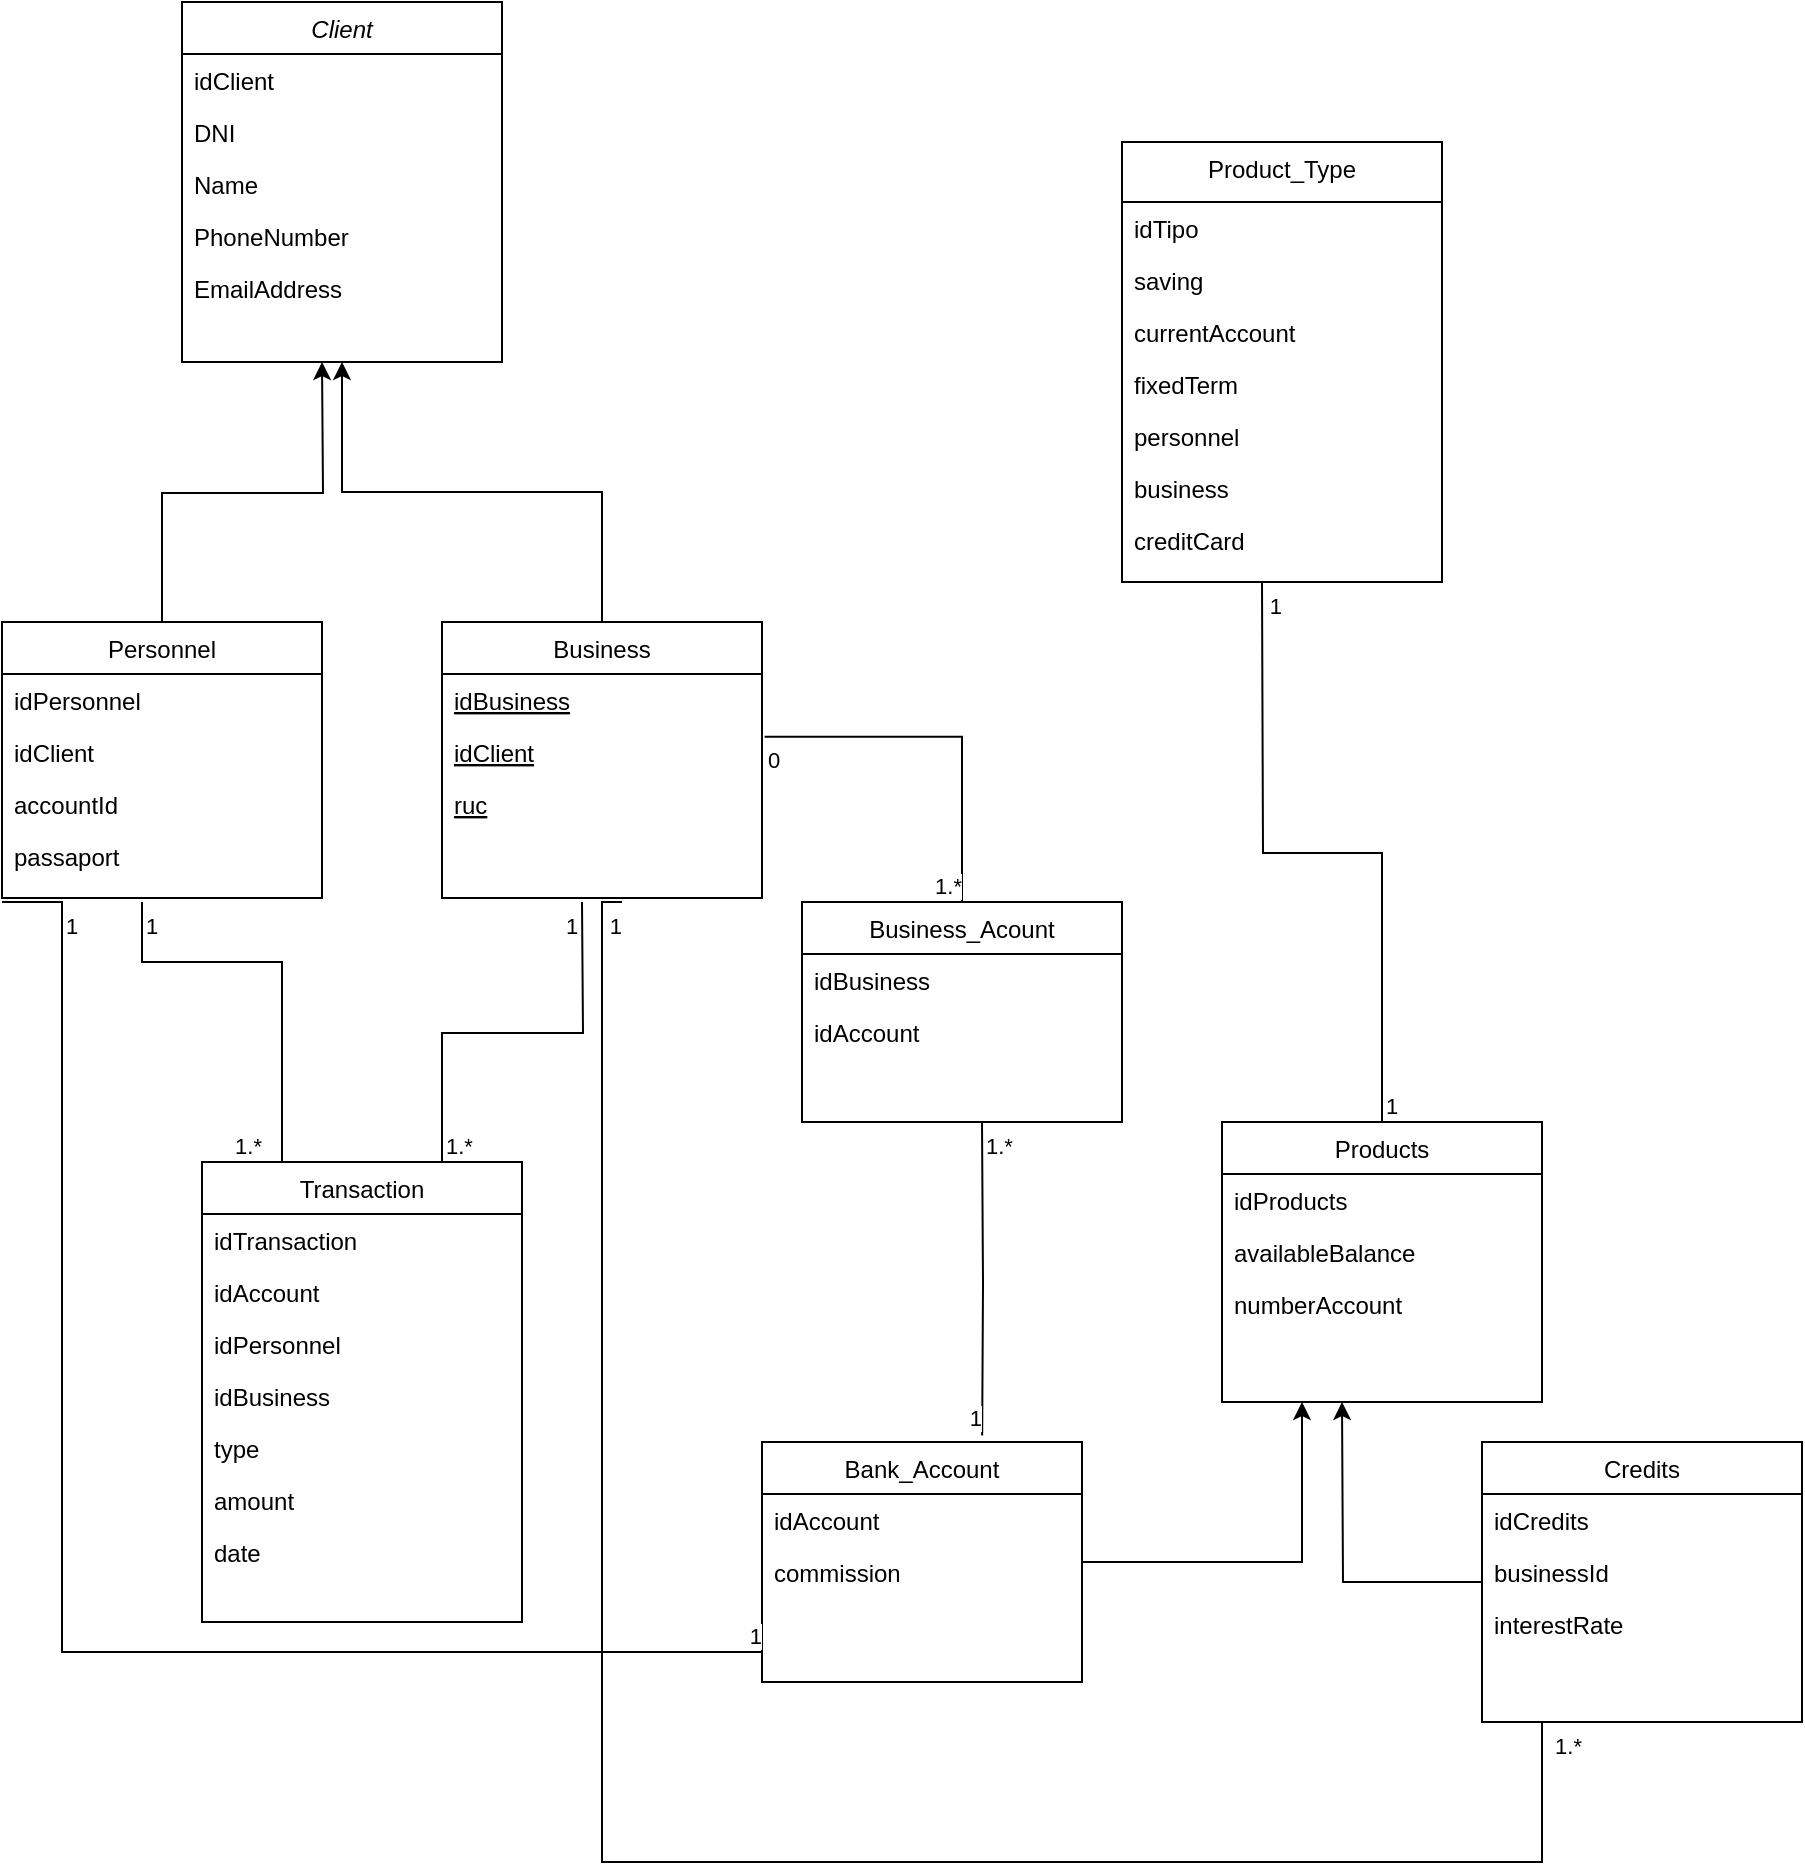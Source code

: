 <mxfile version="20.0.4" type="device"><diagram id="C5RBs43oDa-KdzZeNtuy" name="Page-1"><mxGraphModel dx="509" dy="569" grid="1" gridSize="10" guides="1" tooltips="1" connect="1" arrows="1" fold="1" page="1" pageScale="1" pageWidth="827" pageHeight="1169" math="0" shadow="0"><root><mxCell id="WIyWlLk6GJQsqaUBKTNV-0"/><mxCell id="WIyWlLk6GJQsqaUBKTNV-1" parent="WIyWlLk6GJQsqaUBKTNV-0"/><mxCell id="zkfFHV4jXpPFQw0GAbJ--0" value="Client" style="swimlane;fontStyle=2;align=center;verticalAlign=top;childLayout=stackLayout;horizontal=1;startSize=26;horizontalStack=0;resizeParent=1;resizeLast=0;collapsible=1;marginBottom=0;rounded=0;shadow=0;strokeWidth=1;" parent="WIyWlLk6GJQsqaUBKTNV-1" vertex="1"><mxGeometry x="100" y="90" width="160" height="180" as="geometry"><mxRectangle x="230" y="140" width="160" height="26" as="alternateBounds"/></mxGeometry></mxCell><mxCell id="aUrNguy4Z_4V5JB6UmfQ-0" value="idClient" style="text;align=left;verticalAlign=top;spacingLeft=4;spacingRight=4;overflow=hidden;rotatable=0;points=[[0,0.5],[1,0.5]];portConstraint=eastwest;" parent="zkfFHV4jXpPFQw0GAbJ--0" vertex="1"><mxGeometry y="26" width="160" height="26" as="geometry"/></mxCell><mxCell id="aUrNguy4Z_4V5JB6UmfQ-2" value="DNI" style="text;align=left;verticalAlign=top;spacingLeft=4;spacingRight=4;overflow=hidden;rotatable=0;points=[[0,0.5],[1,0.5]];portConstraint=eastwest;" parent="zkfFHV4jXpPFQw0GAbJ--0" vertex="1"><mxGeometry y="52" width="160" height="26" as="geometry"/></mxCell><mxCell id="zkfFHV4jXpPFQw0GAbJ--1" value="Name" style="text;align=left;verticalAlign=top;spacingLeft=4;spacingRight=4;overflow=hidden;rotatable=0;points=[[0,0.5],[1,0.5]];portConstraint=eastwest;" parent="zkfFHV4jXpPFQw0GAbJ--0" vertex="1"><mxGeometry y="78" width="160" height="26" as="geometry"/></mxCell><mxCell id="zkfFHV4jXpPFQw0GAbJ--2" value="PhoneNumber" style="text;align=left;verticalAlign=top;spacingLeft=4;spacingRight=4;overflow=hidden;rotatable=0;points=[[0,0.5],[1,0.5]];portConstraint=eastwest;rounded=0;shadow=0;html=0;" parent="zkfFHV4jXpPFQw0GAbJ--0" vertex="1"><mxGeometry y="104" width="160" height="26" as="geometry"/></mxCell><mxCell id="zkfFHV4jXpPFQw0GAbJ--3" value="EmailAddress" style="text;align=left;verticalAlign=top;spacingLeft=4;spacingRight=4;overflow=hidden;rotatable=0;points=[[0,0.5],[1,0.5]];portConstraint=eastwest;rounded=0;shadow=0;html=0;" parent="zkfFHV4jXpPFQw0GAbJ--0" vertex="1"><mxGeometry y="130" width="160" height="26" as="geometry"/></mxCell><mxCell id="aUrNguy4Z_4V5JB6UmfQ-35" style="edgeStyle=orthogonalEdgeStyle;rounded=0;orthogonalLoop=1;jettySize=auto;html=1;" parent="WIyWlLk6GJQsqaUBKTNV-1" source="zkfFHV4jXpPFQw0GAbJ--6" edge="1"><mxGeometry relative="1" as="geometry"><mxPoint x="170" y="270" as="targetPoint"/></mxGeometry></mxCell><mxCell id="zkfFHV4jXpPFQw0GAbJ--6" value="Personnel" style="swimlane;fontStyle=0;align=center;verticalAlign=top;childLayout=stackLayout;horizontal=1;startSize=26;horizontalStack=0;resizeParent=1;resizeLast=0;collapsible=1;marginBottom=0;rounded=0;shadow=0;strokeWidth=1;" parent="WIyWlLk6GJQsqaUBKTNV-1" vertex="1"><mxGeometry x="10" y="400" width="160" height="138" as="geometry"><mxRectangle x="130" y="380" width="160" height="26" as="alternateBounds"/></mxGeometry></mxCell><mxCell id="aUrNguy4Z_4V5JB6UmfQ-12" value="idPersonnel" style="text;align=left;verticalAlign=top;spacingLeft=4;spacingRight=4;overflow=hidden;rotatable=0;points=[[0,0.5],[1,0.5]];portConstraint=eastwest;" parent="zkfFHV4jXpPFQw0GAbJ--6" vertex="1"><mxGeometry y="26" width="160" height="26" as="geometry"/></mxCell><mxCell id="aUrNguy4Z_4V5JB6UmfQ-33" value="idClient" style="text;align=left;verticalAlign=top;spacingLeft=4;spacingRight=4;overflow=hidden;rotatable=0;points=[[0,0.5],[1,0.5]];portConstraint=eastwest;" parent="zkfFHV4jXpPFQw0GAbJ--6" vertex="1"><mxGeometry y="52" width="160" height="26" as="geometry"/></mxCell><mxCell id="aUrNguy4Z_4V5JB6UmfQ-11" value="accountId" style="text;align=left;verticalAlign=top;spacingLeft=4;spacingRight=4;overflow=hidden;rotatable=0;points=[[0,0.5],[1,0.5]];portConstraint=eastwest;" parent="zkfFHV4jXpPFQw0GAbJ--6" vertex="1"><mxGeometry y="78" width="160" height="26" as="geometry"/></mxCell><mxCell id="BaSmcpL8wD6TAVIYgRbx-1" value="passaport" style="text;align=left;verticalAlign=top;spacingLeft=4;spacingRight=4;overflow=hidden;rotatable=0;points=[[0,0.5],[1,0.5]];portConstraint=eastwest;" vertex="1" parent="zkfFHV4jXpPFQw0GAbJ--6"><mxGeometry y="104" width="160" height="26" as="geometry"/></mxCell><mxCell id="aUrNguy4Z_4V5JB6UmfQ-87" style="edgeStyle=orthogonalEdgeStyle;rounded=0;orthogonalLoop=1;jettySize=auto;html=1;entryX=0.25;entryY=1;entryDx=0;entryDy=0;" parent="WIyWlLk6GJQsqaUBKTNV-1" source="zkfFHV4jXpPFQw0GAbJ--13" target="aUrNguy4Z_4V5JB6UmfQ-27" edge="1"><mxGeometry relative="1" as="geometry"/></mxCell><mxCell id="zkfFHV4jXpPFQw0GAbJ--13" value="Bank_Account" style="swimlane;fontStyle=0;align=center;verticalAlign=top;childLayout=stackLayout;horizontal=1;startSize=26;horizontalStack=0;resizeParent=1;resizeLast=0;collapsible=1;marginBottom=0;rounded=0;shadow=0;strokeWidth=1;" parent="WIyWlLk6GJQsqaUBKTNV-1" vertex="1"><mxGeometry x="390" y="810" width="160" height="120" as="geometry"><mxRectangle x="340" y="380" width="170" height="26" as="alternateBounds"/></mxGeometry></mxCell><mxCell id="zkfFHV4jXpPFQw0GAbJ--14" value="idAccount" style="text;align=left;verticalAlign=top;spacingLeft=4;spacingRight=4;overflow=hidden;rotatable=0;points=[[0,0.5],[1,0.5]];portConstraint=eastwest;" parent="zkfFHV4jXpPFQw0GAbJ--13" vertex="1"><mxGeometry y="26" width="160" height="26" as="geometry"/></mxCell><mxCell id="aUrNguy4Z_4V5JB6UmfQ-91" value="commission" style="text;align=left;verticalAlign=top;spacingLeft=4;spacingRight=4;overflow=hidden;rotatable=0;points=[[0,0.5],[1,0.5]];portConstraint=eastwest;" parent="zkfFHV4jXpPFQw0GAbJ--13" vertex="1"><mxGeometry y="52" width="160" height="26" as="geometry"/></mxCell><mxCell id="zkfFHV4jXpPFQw0GAbJ--17" value="Product_Type" style="swimlane;fontStyle=0;align=center;verticalAlign=top;childLayout=stackLayout;horizontal=1;startSize=30;horizontalStack=0;resizeParent=1;resizeLast=0;collapsible=1;marginBottom=0;rounded=0;shadow=0;strokeWidth=1;" parent="WIyWlLk6GJQsqaUBKTNV-1" vertex="1"><mxGeometry x="570" y="160" width="160" height="220" as="geometry"><mxRectangle x="550" y="140" width="160" height="26" as="alternateBounds"/></mxGeometry></mxCell><mxCell id="zkfFHV4jXpPFQw0GAbJ--18" value="idTipo" style="text;align=left;verticalAlign=top;spacingLeft=4;spacingRight=4;overflow=hidden;rotatable=0;points=[[0,0.5],[1,0.5]];portConstraint=eastwest;" parent="zkfFHV4jXpPFQw0GAbJ--17" vertex="1"><mxGeometry y="30" width="160" height="26" as="geometry"/></mxCell><mxCell id="zkfFHV4jXpPFQw0GAbJ--19" value="saving" style="text;align=left;verticalAlign=top;spacingLeft=4;spacingRight=4;overflow=hidden;rotatable=0;points=[[0,0.5],[1,0.5]];portConstraint=eastwest;rounded=0;shadow=0;html=0;" parent="zkfFHV4jXpPFQw0GAbJ--17" vertex="1"><mxGeometry y="56" width="160" height="26" as="geometry"/></mxCell><mxCell id="zkfFHV4jXpPFQw0GAbJ--20" value="currentAccount" style="text;align=left;verticalAlign=top;spacingLeft=4;spacingRight=4;overflow=hidden;rotatable=0;points=[[0,0.5],[1,0.5]];portConstraint=eastwest;rounded=0;shadow=0;html=0;" parent="zkfFHV4jXpPFQw0GAbJ--17" vertex="1"><mxGeometry y="82" width="160" height="26" as="geometry"/></mxCell><mxCell id="zkfFHV4jXpPFQw0GAbJ--21" value="fixedTerm" style="text;align=left;verticalAlign=top;spacingLeft=4;spacingRight=4;overflow=hidden;rotatable=0;points=[[0,0.5],[1,0.5]];portConstraint=eastwest;rounded=0;shadow=0;html=0;" parent="zkfFHV4jXpPFQw0GAbJ--17" vertex="1"><mxGeometry y="108" width="160" height="26" as="geometry"/></mxCell><mxCell id="zkfFHV4jXpPFQw0GAbJ--22" value="personnel" style="text;align=left;verticalAlign=top;spacingLeft=4;spacingRight=4;overflow=hidden;rotatable=0;points=[[0,0.5],[1,0.5]];portConstraint=eastwest;rounded=0;shadow=0;html=0;" parent="zkfFHV4jXpPFQw0GAbJ--17" vertex="1"><mxGeometry y="134" width="160" height="26" as="geometry"/></mxCell><mxCell id="aUrNguy4Z_4V5JB6UmfQ-94" value="business" style="text;align=left;verticalAlign=top;spacingLeft=4;spacingRight=4;overflow=hidden;rotatable=0;points=[[0,0.5],[1,0.5]];portConstraint=eastwest;rounded=0;shadow=0;html=0;" parent="zkfFHV4jXpPFQw0GAbJ--17" vertex="1"><mxGeometry y="160" width="160" height="26" as="geometry"/></mxCell><mxCell id="aUrNguy4Z_4V5JB6UmfQ-93" value="creditCard" style="text;align=left;verticalAlign=top;spacingLeft=4;spacingRight=4;overflow=hidden;rotatable=0;points=[[0,0.5],[1,0.5]];portConstraint=eastwest;rounded=0;shadow=0;html=0;" parent="zkfFHV4jXpPFQw0GAbJ--17" vertex="1"><mxGeometry y="186" width="160" height="26" as="geometry"/></mxCell><mxCell id="aUrNguy4Z_4V5JB6UmfQ-88" style="edgeStyle=orthogonalEdgeStyle;rounded=0;orthogonalLoop=1;jettySize=auto;html=1;" parent="WIyWlLk6GJQsqaUBKTNV-1" source="aUrNguy4Z_4V5JB6UmfQ-3" edge="1"><mxGeometry relative="1" as="geometry"><mxPoint x="680" y="790" as="targetPoint"/></mxGeometry></mxCell><mxCell id="aUrNguy4Z_4V5JB6UmfQ-3" value="Credits" style="swimlane;fontStyle=0;align=center;verticalAlign=top;childLayout=stackLayout;horizontal=1;startSize=26;horizontalStack=0;resizeParent=1;resizeLast=0;collapsible=1;marginBottom=0;rounded=0;shadow=0;strokeWidth=1;" parent="WIyWlLk6GJQsqaUBKTNV-1" vertex="1"><mxGeometry x="750" y="810" width="160" height="140" as="geometry"><mxRectangle x="340" y="380" width="170" height="26" as="alternateBounds"/></mxGeometry></mxCell><mxCell id="aUrNguy4Z_4V5JB6UmfQ-4" value="idCredits" style="text;align=left;verticalAlign=top;spacingLeft=4;spacingRight=4;overflow=hidden;rotatable=0;points=[[0,0.5],[1,0.5]];portConstraint=eastwest;" parent="aUrNguy4Z_4V5JB6UmfQ-3" vertex="1"><mxGeometry y="26" width="160" height="26" as="geometry"/></mxCell><mxCell id="aUrNguy4Z_4V5JB6UmfQ-20" value="businessId" style="text;align=left;verticalAlign=top;spacingLeft=4;spacingRight=4;overflow=hidden;rotatable=0;points=[[0,0.5],[1,0.5]];portConstraint=eastwest;" parent="aUrNguy4Z_4V5JB6UmfQ-3" vertex="1"><mxGeometry y="52" width="160" height="26" as="geometry"/></mxCell><mxCell id="BaSmcpL8wD6TAVIYgRbx-0" value="interestRate" style="text;align=left;verticalAlign=top;spacingLeft=4;spacingRight=4;overflow=hidden;rotatable=0;points=[[0,0.5],[1,0.5]];portConstraint=eastwest;" vertex="1" parent="aUrNguy4Z_4V5JB6UmfQ-3"><mxGeometry y="78" width="160" height="26" as="geometry"/></mxCell><mxCell id="aUrNguy4Z_4V5JB6UmfQ-37" style="edgeStyle=orthogonalEdgeStyle;rounded=0;orthogonalLoop=1;jettySize=auto;html=1;entryX=0.5;entryY=1;entryDx=0;entryDy=0;" parent="WIyWlLk6GJQsqaUBKTNV-1" source="aUrNguy4Z_4V5JB6UmfQ-6" target="zkfFHV4jXpPFQw0GAbJ--0" edge="1"><mxGeometry relative="1" as="geometry"/></mxCell><mxCell id="aUrNguy4Z_4V5JB6UmfQ-6" value="Business" style="swimlane;fontStyle=0;align=center;verticalAlign=top;childLayout=stackLayout;horizontal=1;startSize=26;horizontalStack=0;resizeParent=1;resizeLast=0;collapsible=1;marginBottom=0;rounded=0;shadow=0;strokeWidth=1;" parent="WIyWlLk6GJQsqaUBKTNV-1" vertex="1"><mxGeometry x="230" y="400" width="160" height="138" as="geometry"><mxRectangle x="130" y="380" width="160" height="26" as="alternateBounds"/></mxGeometry></mxCell><mxCell id="aUrNguy4Z_4V5JB6UmfQ-13" value="idBusiness" style="text;align=left;verticalAlign=top;spacingLeft=4;spacingRight=4;overflow=hidden;rotatable=0;points=[[0,0.5],[1,0.5]];portConstraint=eastwest;fontStyle=4" parent="aUrNguy4Z_4V5JB6UmfQ-6" vertex="1"><mxGeometry y="26" width="160" height="26" as="geometry"/></mxCell><mxCell id="aUrNguy4Z_4V5JB6UmfQ-34" value="idClient" style="text;align=left;verticalAlign=top;spacingLeft=4;spacingRight=4;overflow=hidden;rotatable=0;points=[[0,0.5],[1,0.5]];portConstraint=eastwest;fontStyle=4" parent="aUrNguy4Z_4V5JB6UmfQ-6" vertex="1"><mxGeometry y="52" width="160" height="26" as="geometry"/></mxCell><mxCell id="aUrNguy4Z_4V5JB6UmfQ-9" value="ruc" style="text;align=left;verticalAlign=top;spacingLeft=4;spacingRight=4;overflow=hidden;rotatable=0;points=[[0,0.5],[1,0.5]];portConstraint=eastwest;fontStyle=4" parent="aUrNguy4Z_4V5JB6UmfQ-6" vertex="1"><mxGeometry y="78" width="160" height="26" as="geometry"/></mxCell><mxCell id="aUrNguy4Z_4V5JB6UmfQ-16" value="Business_Acount" style="swimlane;fontStyle=0;align=center;verticalAlign=top;childLayout=stackLayout;horizontal=1;startSize=26;horizontalStack=0;resizeParent=1;resizeLast=0;collapsible=1;marginBottom=0;rounded=0;shadow=0;strokeWidth=1;" parent="WIyWlLk6GJQsqaUBKTNV-1" vertex="1"><mxGeometry x="410" y="540" width="160" height="110" as="geometry"><mxRectangle x="340" y="380" width="170" height="26" as="alternateBounds"/></mxGeometry></mxCell><mxCell id="aUrNguy4Z_4V5JB6UmfQ-17" value="idBusiness" style="text;align=left;verticalAlign=top;spacingLeft=4;spacingRight=4;overflow=hidden;rotatable=0;points=[[0,0.5],[1,0.5]];portConstraint=eastwest;" parent="aUrNguy4Z_4V5JB6UmfQ-16" vertex="1"><mxGeometry y="26" width="160" height="26" as="geometry"/></mxCell><mxCell id="aUrNguy4Z_4V5JB6UmfQ-21" value="idAccount" style="text;align=left;verticalAlign=top;spacingLeft=4;spacingRight=4;overflow=hidden;rotatable=0;points=[[0,0.5],[1,0.5]];portConstraint=eastwest;" parent="aUrNguy4Z_4V5JB6UmfQ-16" vertex="1"><mxGeometry y="52" width="160" height="26" as="geometry"/></mxCell><mxCell id="aUrNguy4Z_4V5JB6UmfQ-23" value="Transaction" style="swimlane;fontStyle=0;align=center;verticalAlign=top;childLayout=stackLayout;horizontal=1;startSize=26;horizontalStack=0;resizeParent=1;resizeLast=0;collapsible=1;marginBottom=0;rounded=0;shadow=0;strokeWidth=1;" parent="WIyWlLk6GJQsqaUBKTNV-1" vertex="1"><mxGeometry x="110" y="670" width="160" height="230" as="geometry"><mxRectangle x="340" y="380" width="170" height="26" as="alternateBounds"/></mxGeometry></mxCell><mxCell id="aUrNguy4Z_4V5JB6UmfQ-24" value="idTransaction" style="text;align=left;verticalAlign=top;spacingLeft=4;spacingRight=4;overflow=hidden;rotatable=0;points=[[0,0.5],[1,0.5]];portConstraint=eastwest;" parent="aUrNguy4Z_4V5JB6UmfQ-23" vertex="1"><mxGeometry y="26" width="160" height="26" as="geometry"/></mxCell><mxCell id="E4Vu0onIfcyQa69a2CJa-0" value="idAccount" style="text;align=left;verticalAlign=top;spacingLeft=4;spacingRight=4;overflow=hidden;rotatable=0;points=[[0,0.5],[1,0.5]];portConstraint=eastwest;" parent="aUrNguy4Z_4V5JB6UmfQ-23" vertex="1"><mxGeometry y="52" width="160" height="26" as="geometry"/></mxCell><mxCell id="BaSmcpL8wD6TAVIYgRbx-3" value="idPersonnel" style="text;align=left;verticalAlign=top;spacingLeft=4;spacingRight=4;overflow=hidden;rotatable=0;points=[[0,0.5],[1,0.5]];portConstraint=eastwest;" vertex="1" parent="aUrNguy4Z_4V5JB6UmfQ-23"><mxGeometry y="78" width="160" height="26" as="geometry"/></mxCell><mxCell id="BaSmcpL8wD6TAVIYgRbx-2" value="idBusiness" style="text;align=left;verticalAlign=top;spacingLeft=4;spacingRight=4;overflow=hidden;rotatable=0;points=[[0,0.5],[1,0.5]];portConstraint=eastwest;" vertex="1" parent="aUrNguy4Z_4V5JB6UmfQ-23"><mxGeometry y="104" width="160" height="26" as="geometry"/></mxCell><mxCell id="BaSmcpL8wD6TAVIYgRbx-4" value="type" style="text;align=left;verticalAlign=top;spacingLeft=4;spacingRight=4;overflow=hidden;rotatable=0;points=[[0,0.5],[1,0.5]];portConstraint=eastwest;" vertex="1" parent="aUrNguy4Z_4V5JB6UmfQ-23"><mxGeometry y="130" width="160" height="26" as="geometry"/></mxCell><mxCell id="BaSmcpL8wD6TAVIYgRbx-5" value="amount" style="text;align=left;verticalAlign=top;spacingLeft=4;spacingRight=4;overflow=hidden;rotatable=0;points=[[0,0.5],[1,0.5]];portConstraint=eastwest;" vertex="1" parent="aUrNguy4Z_4V5JB6UmfQ-23"><mxGeometry y="156" width="160" height="26" as="geometry"/></mxCell><mxCell id="BaSmcpL8wD6TAVIYgRbx-6" value="date" style="text;align=left;verticalAlign=top;spacingLeft=4;spacingRight=4;overflow=hidden;rotatable=0;points=[[0,0.5],[1,0.5]];portConstraint=eastwest;" vertex="1" parent="aUrNguy4Z_4V5JB6UmfQ-23"><mxGeometry y="182" width="160" height="26" as="geometry"/></mxCell><mxCell id="aUrNguy4Z_4V5JB6UmfQ-27" value="Products" style="swimlane;fontStyle=0;align=center;verticalAlign=top;childLayout=stackLayout;horizontal=1;startSize=26;horizontalStack=0;resizeParent=1;resizeLast=0;collapsible=1;marginBottom=0;rounded=0;shadow=0;strokeWidth=1;" parent="WIyWlLk6GJQsqaUBKTNV-1" vertex="1"><mxGeometry x="620" y="650" width="160" height="140" as="geometry"><mxRectangle x="340" y="380" width="170" height="26" as="alternateBounds"/></mxGeometry></mxCell><mxCell id="aUrNguy4Z_4V5JB6UmfQ-28" value="idProducts" style="text;align=left;verticalAlign=top;spacingLeft=4;spacingRight=4;overflow=hidden;rotatable=0;points=[[0,0.5],[1,0.5]];portConstraint=eastwest;" parent="aUrNguy4Z_4V5JB6UmfQ-27" vertex="1"><mxGeometry y="26" width="160" height="26" as="geometry"/></mxCell><mxCell id="aUrNguy4Z_4V5JB6UmfQ-29" value="availableBalance" style="text;align=left;verticalAlign=top;spacingLeft=4;spacingRight=4;overflow=hidden;rotatable=0;points=[[0,0.5],[1,0.5]];portConstraint=eastwest;" parent="aUrNguy4Z_4V5JB6UmfQ-27" vertex="1"><mxGeometry y="52" width="160" height="26" as="geometry"/></mxCell><mxCell id="aUrNguy4Z_4V5JB6UmfQ-90" value="numberAccount" style="text;align=left;verticalAlign=top;spacingLeft=4;spacingRight=4;overflow=hidden;rotatable=0;points=[[0,0.5],[1,0.5]];portConstraint=eastwest;" parent="aUrNguy4Z_4V5JB6UmfQ-27" vertex="1"><mxGeometry y="78" width="160" height="26" as="geometry"/></mxCell><mxCell id="aUrNguy4Z_4V5JB6UmfQ-57" value="" style="endArrow=none;html=1;edgeStyle=orthogonalEdgeStyle;rounded=0;exitX=1.008;exitY=0.208;exitDx=0;exitDy=0;exitPerimeter=0;" parent="WIyWlLk6GJQsqaUBKTNV-1" source="aUrNguy4Z_4V5JB6UmfQ-34" target="aUrNguy4Z_4V5JB6UmfQ-16" edge="1"><mxGeometry relative="1" as="geometry"><mxPoint x="320" y="540" as="sourcePoint"/><mxPoint x="420" y="540" as="targetPoint"/></mxGeometry></mxCell><mxCell id="aUrNguy4Z_4V5JB6UmfQ-58" value="0" style="edgeLabel;resizable=0;html=1;align=left;verticalAlign=bottom;" parent="aUrNguy4Z_4V5JB6UmfQ-57" connectable="0" vertex="1"><mxGeometry x="-1" relative="1" as="geometry"><mxPoint y="20" as="offset"/></mxGeometry></mxCell><mxCell id="aUrNguy4Z_4V5JB6UmfQ-59" value="1.*" style="edgeLabel;resizable=0;html=1;align=right;verticalAlign=bottom;" parent="aUrNguy4Z_4V5JB6UmfQ-57" connectable="0" vertex="1"><mxGeometry x="1" relative="1" as="geometry"/></mxCell><mxCell id="aUrNguy4Z_4V5JB6UmfQ-63" value="" style="endArrow=none;html=1;edgeStyle=orthogonalEdgeStyle;rounded=0;" parent="WIyWlLk6GJQsqaUBKTNV-1" source="aUrNguy4Z_4V5JB6UmfQ-27" edge="1"><mxGeometry relative="1" as="geometry"><mxPoint x="710" y="640" as="sourcePoint"/><mxPoint x="640" y="380" as="targetPoint"/></mxGeometry></mxCell><mxCell id="aUrNguy4Z_4V5JB6UmfQ-64" value="1" style="edgeLabel;resizable=0;html=1;align=left;verticalAlign=bottom;" parent="aUrNguy4Z_4V5JB6UmfQ-63" connectable="0" vertex="1"><mxGeometry x="-1" relative="1" as="geometry"/></mxCell><mxCell id="aUrNguy4Z_4V5JB6UmfQ-65" value="1" style="edgeLabel;resizable=0;html=1;align=right;verticalAlign=bottom;" parent="aUrNguy4Z_4V5JB6UmfQ-63" connectable="0" vertex="1"><mxGeometry x="1" relative="1" as="geometry"><mxPoint x="10" y="20" as="offset"/></mxGeometry></mxCell><mxCell id="aUrNguy4Z_4V5JB6UmfQ-66" value="" style="endArrow=none;html=1;edgeStyle=orthogonalEdgeStyle;rounded=0;" parent="WIyWlLk6GJQsqaUBKTNV-1" edge="1"><mxGeometry relative="1" as="geometry"><mxPoint x="80" y="540" as="sourcePoint"/><mxPoint x="150" y="670" as="targetPoint"/><Array as="points"><mxPoint x="80" y="570"/><mxPoint x="150" y="570"/></Array></mxGeometry></mxCell><mxCell id="aUrNguy4Z_4V5JB6UmfQ-67" value="1" style="edgeLabel;resizable=0;html=1;align=left;verticalAlign=bottom;" parent="aUrNguy4Z_4V5JB6UmfQ-66" connectable="0" vertex="1"><mxGeometry x="-1" relative="1" as="geometry"><mxPoint y="20" as="offset"/></mxGeometry></mxCell><mxCell id="aUrNguy4Z_4V5JB6UmfQ-68" value="1.*" style="edgeLabel;resizable=0;html=1;align=right;verticalAlign=bottom;" parent="aUrNguy4Z_4V5JB6UmfQ-66" connectable="0" vertex="1"><mxGeometry x="1" relative="1" as="geometry"><mxPoint x="-10" as="offset"/></mxGeometry></mxCell><mxCell id="aUrNguy4Z_4V5JB6UmfQ-69" value="" style="endArrow=none;html=1;edgeStyle=orthogonalEdgeStyle;rounded=0;exitX=0.75;exitY=0;exitDx=0;exitDy=0;" parent="WIyWlLk6GJQsqaUBKTNV-1" source="aUrNguy4Z_4V5JB6UmfQ-23" edge="1"><mxGeometry relative="1" as="geometry"><mxPoint x="230" y="660" as="sourcePoint"/><mxPoint x="300" y="540" as="targetPoint"/></mxGeometry></mxCell><mxCell id="aUrNguy4Z_4V5JB6UmfQ-70" value="1.*" style="edgeLabel;resizable=0;html=1;align=left;verticalAlign=bottom;" parent="aUrNguy4Z_4V5JB6UmfQ-69" connectable="0" vertex="1"><mxGeometry x="-1" relative="1" as="geometry"/></mxCell><mxCell id="aUrNguy4Z_4V5JB6UmfQ-71" value="1" style="edgeLabel;resizable=0;html=1;align=right;verticalAlign=bottom;" parent="aUrNguy4Z_4V5JB6UmfQ-69" connectable="0" vertex="1"><mxGeometry x="1" relative="1" as="geometry"><mxPoint x="20" y="20" as="offset"/></mxGeometry></mxCell><mxCell id="aUrNguy4Z_4V5JB6UmfQ-72" value="" style="endArrow=none;html=1;edgeStyle=orthogonalEdgeStyle;rounded=0;entryX=0.688;entryY=-0.027;entryDx=0;entryDy=0;entryPerimeter=0;" parent="WIyWlLk6GJQsqaUBKTNV-1" target="zkfFHV4jXpPFQw0GAbJ--13" edge="1"><mxGeometry relative="1" as="geometry"><mxPoint x="500" y="650" as="sourcePoint"/><mxPoint x="610" y="790" as="targetPoint"/></mxGeometry></mxCell><mxCell id="aUrNguy4Z_4V5JB6UmfQ-73" value="1.*" style="edgeLabel;resizable=0;html=1;align=left;verticalAlign=bottom;" parent="aUrNguy4Z_4V5JB6UmfQ-72" connectable="0" vertex="1"><mxGeometry x="-1" relative="1" as="geometry"><mxPoint y="20" as="offset"/></mxGeometry></mxCell><mxCell id="aUrNguy4Z_4V5JB6UmfQ-74" value="1" style="edgeLabel;resizable=0;html=1;align=right;verticalAlign=bottom;" parent="aUrNguy4Z_4V5JB6UmfQ-72" connectable="0" vertex="1"><mxGeometry x="1" relative="1" as="geometry"/></mxCell><mxCell id="aUrNguy4Z_4V5JB6UmfQ-78" value="" style="endArrow=none;html=1;edgeStyle=orthogonalEdgeStyle;rounded=0;entryX=0;entryY=0.75;entryDx=0;entryDy=0;" parent="WIyWlLk6GJQsqaUBKTNV-1" target="zkfFHV4jXpPFQw0GAbJ--13" edge="1"><mxGeometry relative="1" as="geometry"><mxPoint x="10" y="540" as="sourcePoint"/><mxPoint x="50" y="960" as="targetPoint"/><Array as="points"><mxPoint x="40" y="540"/><mxPoint x="40" y="915"/></Array></mxGeometry></mxCell><mxCell id="aUrNguy4Z_4V5JB6UmfQ-79" value="1" style="edgeLabel;resizable=0;html=1;align=left;verticalAlign=bottom;" parent="aUrNguy4Z_4V5JB6UmfQ-78" connectable="0" vertex="1"><mxGeometry x="-1" relative="1" as="geometry"><mxPoint x="30" y="20" as="offset"/></mxGeometry></mxCell><mxCell id="aUrNguy4Z_4V5JB6UmfQ-80" value="1" style="edgeLabel;resizable=0;html=1;align=right;verticalAlign=bottom;" parent="aUrNguy4Z_4V5JB6UmfQ-78" connectable="0" vertex="1"><mxGeometry x="1" relative="1" as="geometry"><mxPoint y="15" as="offset"/></mxGeometry></mxCell><mxCell id="aUrNguy4Z_4V5JB6UmfQ-84" value="" style="endArrow=none;html=1;edgeStyle=orthogonalEdgeStyle;rounded=0;entryX=0.25;entryY=1;entryDx=0;entryDy=0;" parent="WIyWlLk6GJQsqaUBKTNV-1" target="aUrNguy4Z_4V5JB6UmfQ-3" edge="1"><mxGeometry relative="1" as="geometry"><mxPoint x="320" y="540" as="sourcePoint"/><mxPoint x="340" y="1073.6" as="targetPoint"/><Array as="points"><mxPoint x="310" y="540"/><mxPoint x="310" y="1020"/><mxPoint x="780" y="1020"/></Array></mxGeometry></mxCell><mxCell id="aUrNguy4Z_4V5JB6UmfQ-85" value="1" style="edgeLabel;resizable=0;html=1;align=left;verticalAlign=bottom;" parent="aUrNguy4Z_4V5JB6UmfQ-84" connectable="0" vertex="1"><mxGeometry x="-1" relative="1" as="geometry"><mxPoint x="-30" y="20" as="offset"/></mxGeometry></mxCell><mxCell id="aUrNguy4Z_4V5JB6UmfQ-86" value="1.*" style="edgeLabel;resizable=0;html=1;align=right;verticalAlign=bottom;" parent="aUrNguy4Z_4V5JB6UmfQ-84" connectable="0" vertex="1"><mxGeometry x="1" relative="1" as="geometry"><mxPoint x="10" y="20" as="offset"/></mxGeometry></mxCell></root></mxGraphModel></diagram></mxfile>